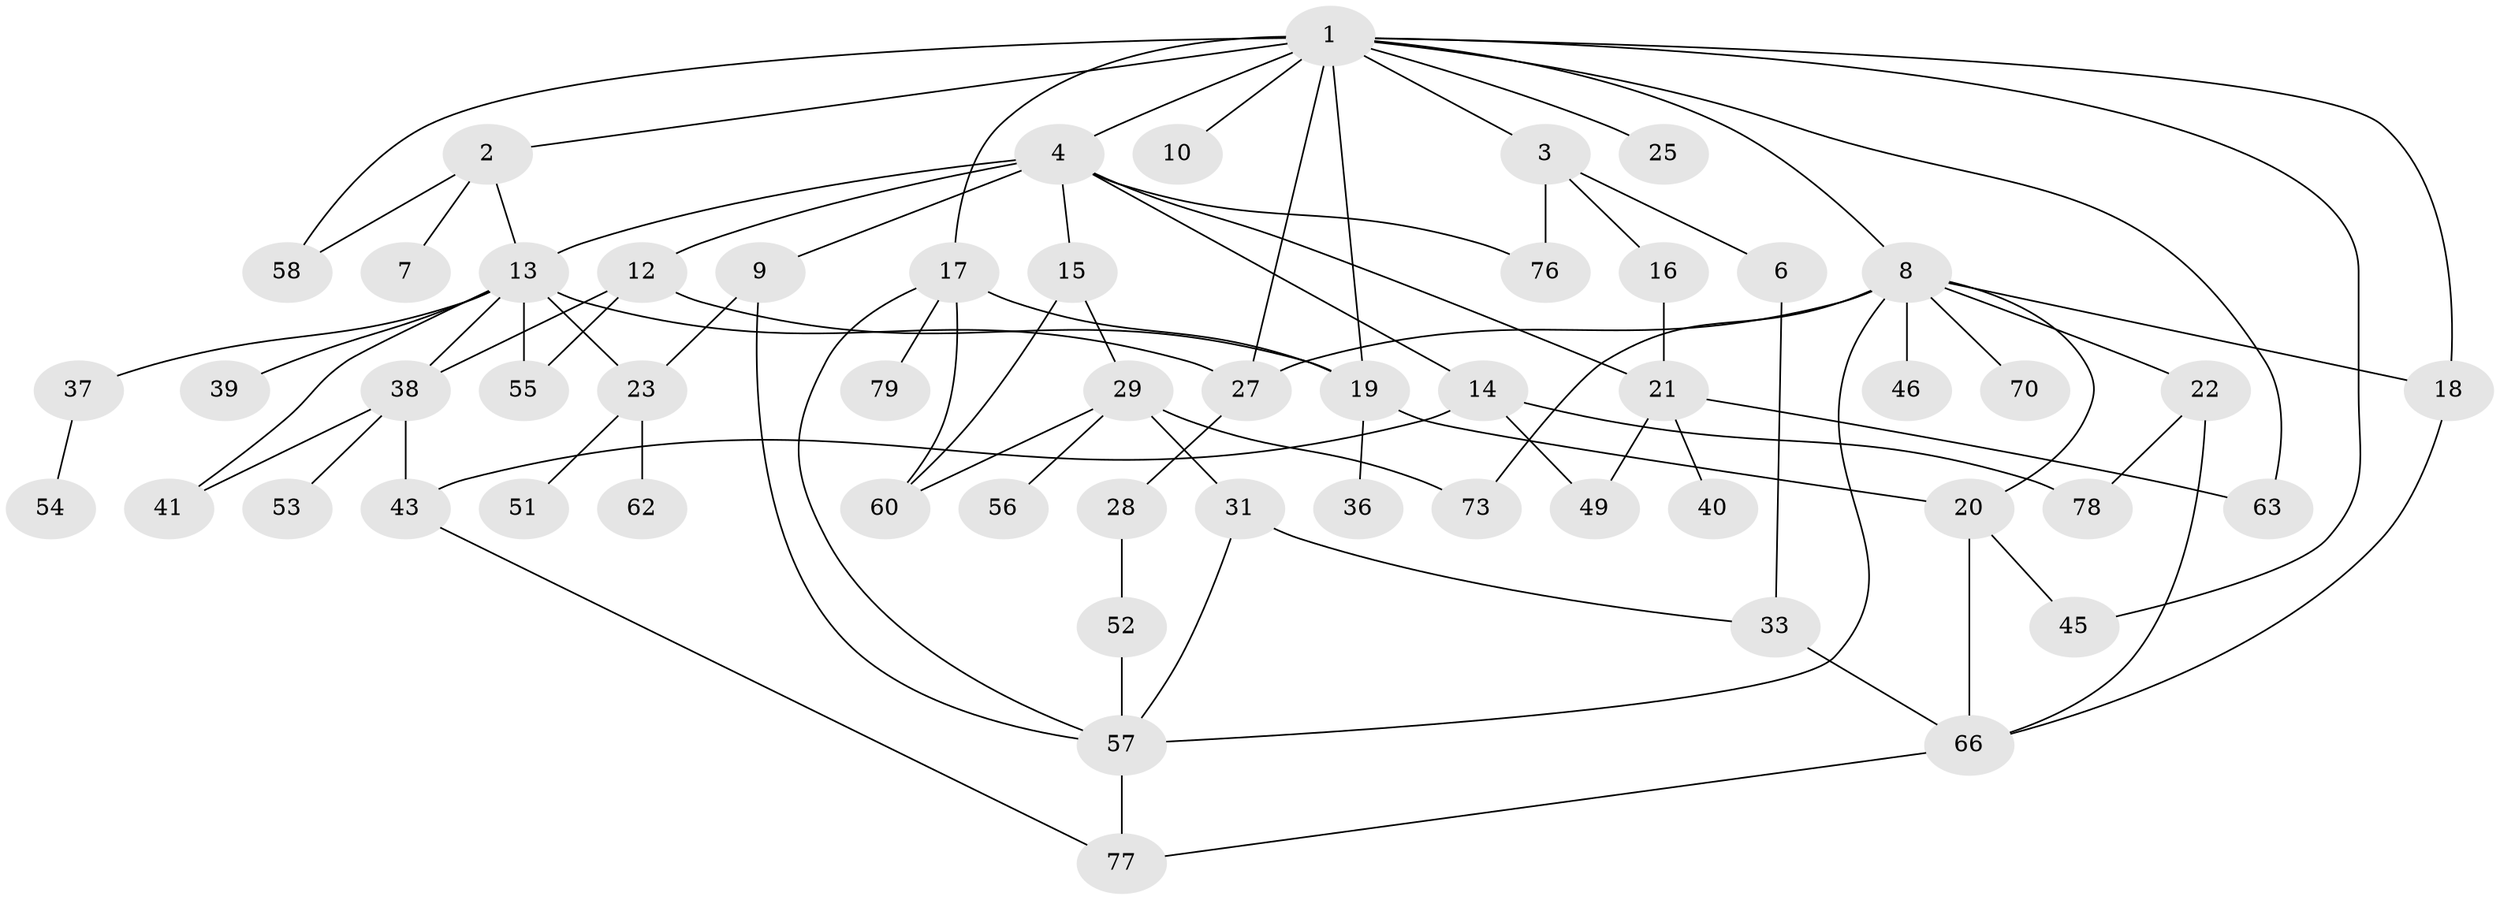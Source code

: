 // original degree distribution, {11: 0.012658227848101266, 4: 0.10126582278481013, 5: 0.08860759493670886, 3: 0.20253164556962025, 1: 0.26582278481012656, 9: 0.012658227848101266, 2: 0.27848101265822783, 8: 0.012658227848101266, 6: 0.02531645569620253}
// Generated by graph-tools (version 1.1) at 2025/10/02/27/25 16:10:54]
// undirected, 55 vertices, 86 edges
graph export_dot {
graph [start="1"]
  node [color=gray90,style=filled];
  1 [super="+5"];
  2 [super="+26"];
  3 [super="+64"];
  4 [super="+11"];
  6 [super="+61"];
  7;
  8 [super="+24"];
  9 [super="+34"];
  10 [super="+75"];
  12;
  13 [super="+42"];
  14 [super="+30"];
  15;
  16;
  17 [super="+65"];
  18 [super="+32"];
  19;
  20;
  21 [super="+50"];
  22;
  23 [super="+35"];
  25;
  27;
  28 [super="+59"];
  29 [super="+44"];
  31;
  33 [super="+47"];
  36;
  37 [super="+72"];
  38 [super="+48"];
  39;
  40;
  41;
  43;
  45;
  46;
  49;
  51;
  52 [super="+67"];
  53;
  54 [super="+68"];
  55;
  56;
  57 [super="+69"];
  58 [super="+71"];
  60;
  62;
  63;
  66 [super="+74"];
  70;
  73;
  76;
  77;
  78;
  79;
  1 -- 2;
  1 -- 3;
  1 -- 4;
  1 -- 10;
  1 -- 17;
  1 -- 18;
  1 -- 25;
  1 -- 63;
  1 -- 27;
  1 -- 8;
  1 -- 19;
  1 -- 45;
  1 -- 58;
  2 -- 7;
  2 -- 58;
  2 -- 13;
  3 -- 6;
  3 -- 16;
  3 -- 76;
  4 -- 9;
  4 -- 12;
  4 -- 14;
  4 -- 21;
  4 -- 76;
  4 -- 13;
  4 -- 15;
  6 -- 33;
  8 -- 22;
  8 -- 27;
  8 -- 57;
  8 -- 70;
  8 -- 73;
  8 -- 20;
  8 -- 46;
  8 -- 18;
  9 -- 57;
  9 -- 23;
  12 -- 19;
  12 -- 38;
  12 -- 55;
  13 -- 23;
  13 -- 37;
  13 -- 39;
  13 -- 41;
  13 -- 27;
  13 -- 55;
  13 -- 38;
  14 -- 43;
  14 -- 49;
  14 -- 78;
  15 -- 29;
  15 -- 60;
  16 -- 21;
  17 -- 19;
  17 -- 57;
  17 -- 60;
  17 -- 79;
  18 -- 66;
  19 -- 20;
  19 -- 36;
  20 -- 45;
  20 -- 66;
  21 -- 40;
  21 -- 49;
  21 -- 63;
  22 -- 66;
  22 -- 78;
  23 -- 51;
  23 -- 62;
  27 -- 28;
  28 -- 52;
  29 -- 31;
  29 -- 56;
  29 -- 60;
  29 -- 73;
  31 -- 33;
  31 -- 57;
  33 -- 66;
  37 -- 54;
  38 -- 43;
  38 -- 41;
  38 -- 53;
  43 -- 77;
  52 -- 57;
  57 -- 77;
  66 -- 77;
}
